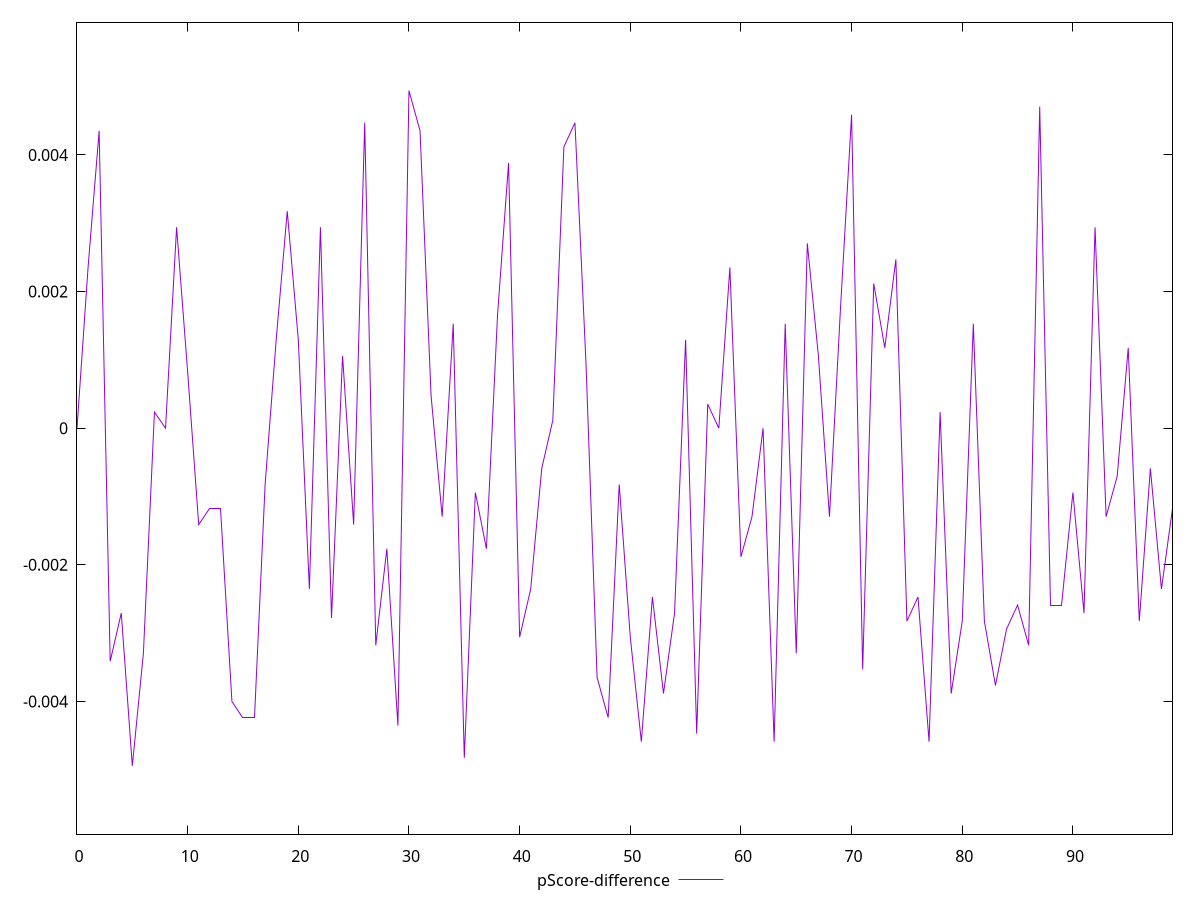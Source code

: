 reset

$pScoreDifference <<EOF
0 0
1 0.0023529411764705577
2 0.0043529411764705594
3 -0.0034117647058823364
4 -0.002705882352941169
5 -0.004941176470588227
6 -0.0032941176470588363
7 0.00023529411764705577
8 0
9 0.002941176470588225
10 0.0008235294117646674
11 -0.0014117647058823346
12 -0.0011764705882353343
13 -0.0011764705882352788
14 -0.0040000000000000036
15 -0.004235294117647059
16 -0.004235294117647059
17 -0.0008235294117647229
18 0.0012941176470588345
19 0.0031764705882352806
20 0.0012941176470588345
21 -0.002352941176470613
22 0.002941176470588225
23 -0.002777777777777768
24 0.0010588235294117787
25 -0.0014117647058823346
26 0.004470588235294115
27 -0.003176470588235336
28 -0.001764705882352946
29 -0.004352941176470615
30 0.004941176470588227
31 0.004352941176470615
32 0.00047058823529411153
33 -0.0012941176470588345
34 0.0015294117647058902
35 -0.004823529411764671
36 -0.0009411764705882231
37 -0.001764705882352946
38 0.0016470588235294459
39 0.003882352941176448
40 -0.0030588235294117805
41 -0.002352941176470613
42 -0.0005882352941176672
43 0.00011764705882355564
44 0.004117647058823504
45 0.004470588235294115
46 0.0009411764705882231
47 -0.0036470588235294477
48 -0.004235294117647115
49 -0.0008235294117647229
50 -0.0030588235294117805
51 -0.004588235294117671
52 -0.0024705882352941133
53 -0.003882352941176448
54 -0.002705882352941169
55 0.0012941176470588345
56 -0.004470588235294115
57 0.0003529411764705559
58 0
59 0.0023529411764705577
60 -0.0018823529411765016
61 -0.0012941176470588345
62 0
63 -0.004588235294117671
64 0.0015294117647058902
65 -0.0032941176470588363
66 0.002705882352941169
67 0.0010588235294117232
68 -0.0012941176470588345
69 0.001764705882352946
70 0.004588235294117671
71 -0.003529411764705892
72 0.0021176470588235574
73 0.0011764705882352788
74 0.0024705882352941133
75 -0.002823529411764669
76 -0.0024705882352941133
77 -0.004588235294117671
78 0.00023529411764705577
79 -0.0038823529411765034
80 -0.0028235294117647247
81 0.0015294117647058902
82 -0.0028235294117647247
83 -0.003764705882352948
84 -0.002941176470588225
85 -0.002588235294117669
86 -0.003176470588235336
87 0.004705882352941171
88 -0.002588235294117669
89 -0.002588235294117669
90 -0.0009411764705882231
91 -0.0027058823529412246
92 0.002941176470588225
93 -0.0012941176470588345
94 -0.0007058823529411673
95 0.0011764705882353343
96 -0.0028235294117647247
97 -0.0005882352941176672
98 -0.002352941176470613
99 -0.0011764705882353343
EOF

set key outside below
set xrange [0:99]
set yrange [-0.005941176470588227:0.005941176470588227]
set trange [-0.005941176470588227:0.005941176470588227]
set terminal svg size 640, 500 enhanced background rgb 'white'
set output "report_00013_2021-02-09T12-04-24.940Z/uses-rel-preload/samples/pages+cached+noadtech/pScore-difference/values.svg"

plot $pScoreDifference title "pScore-difference" with line

reset
